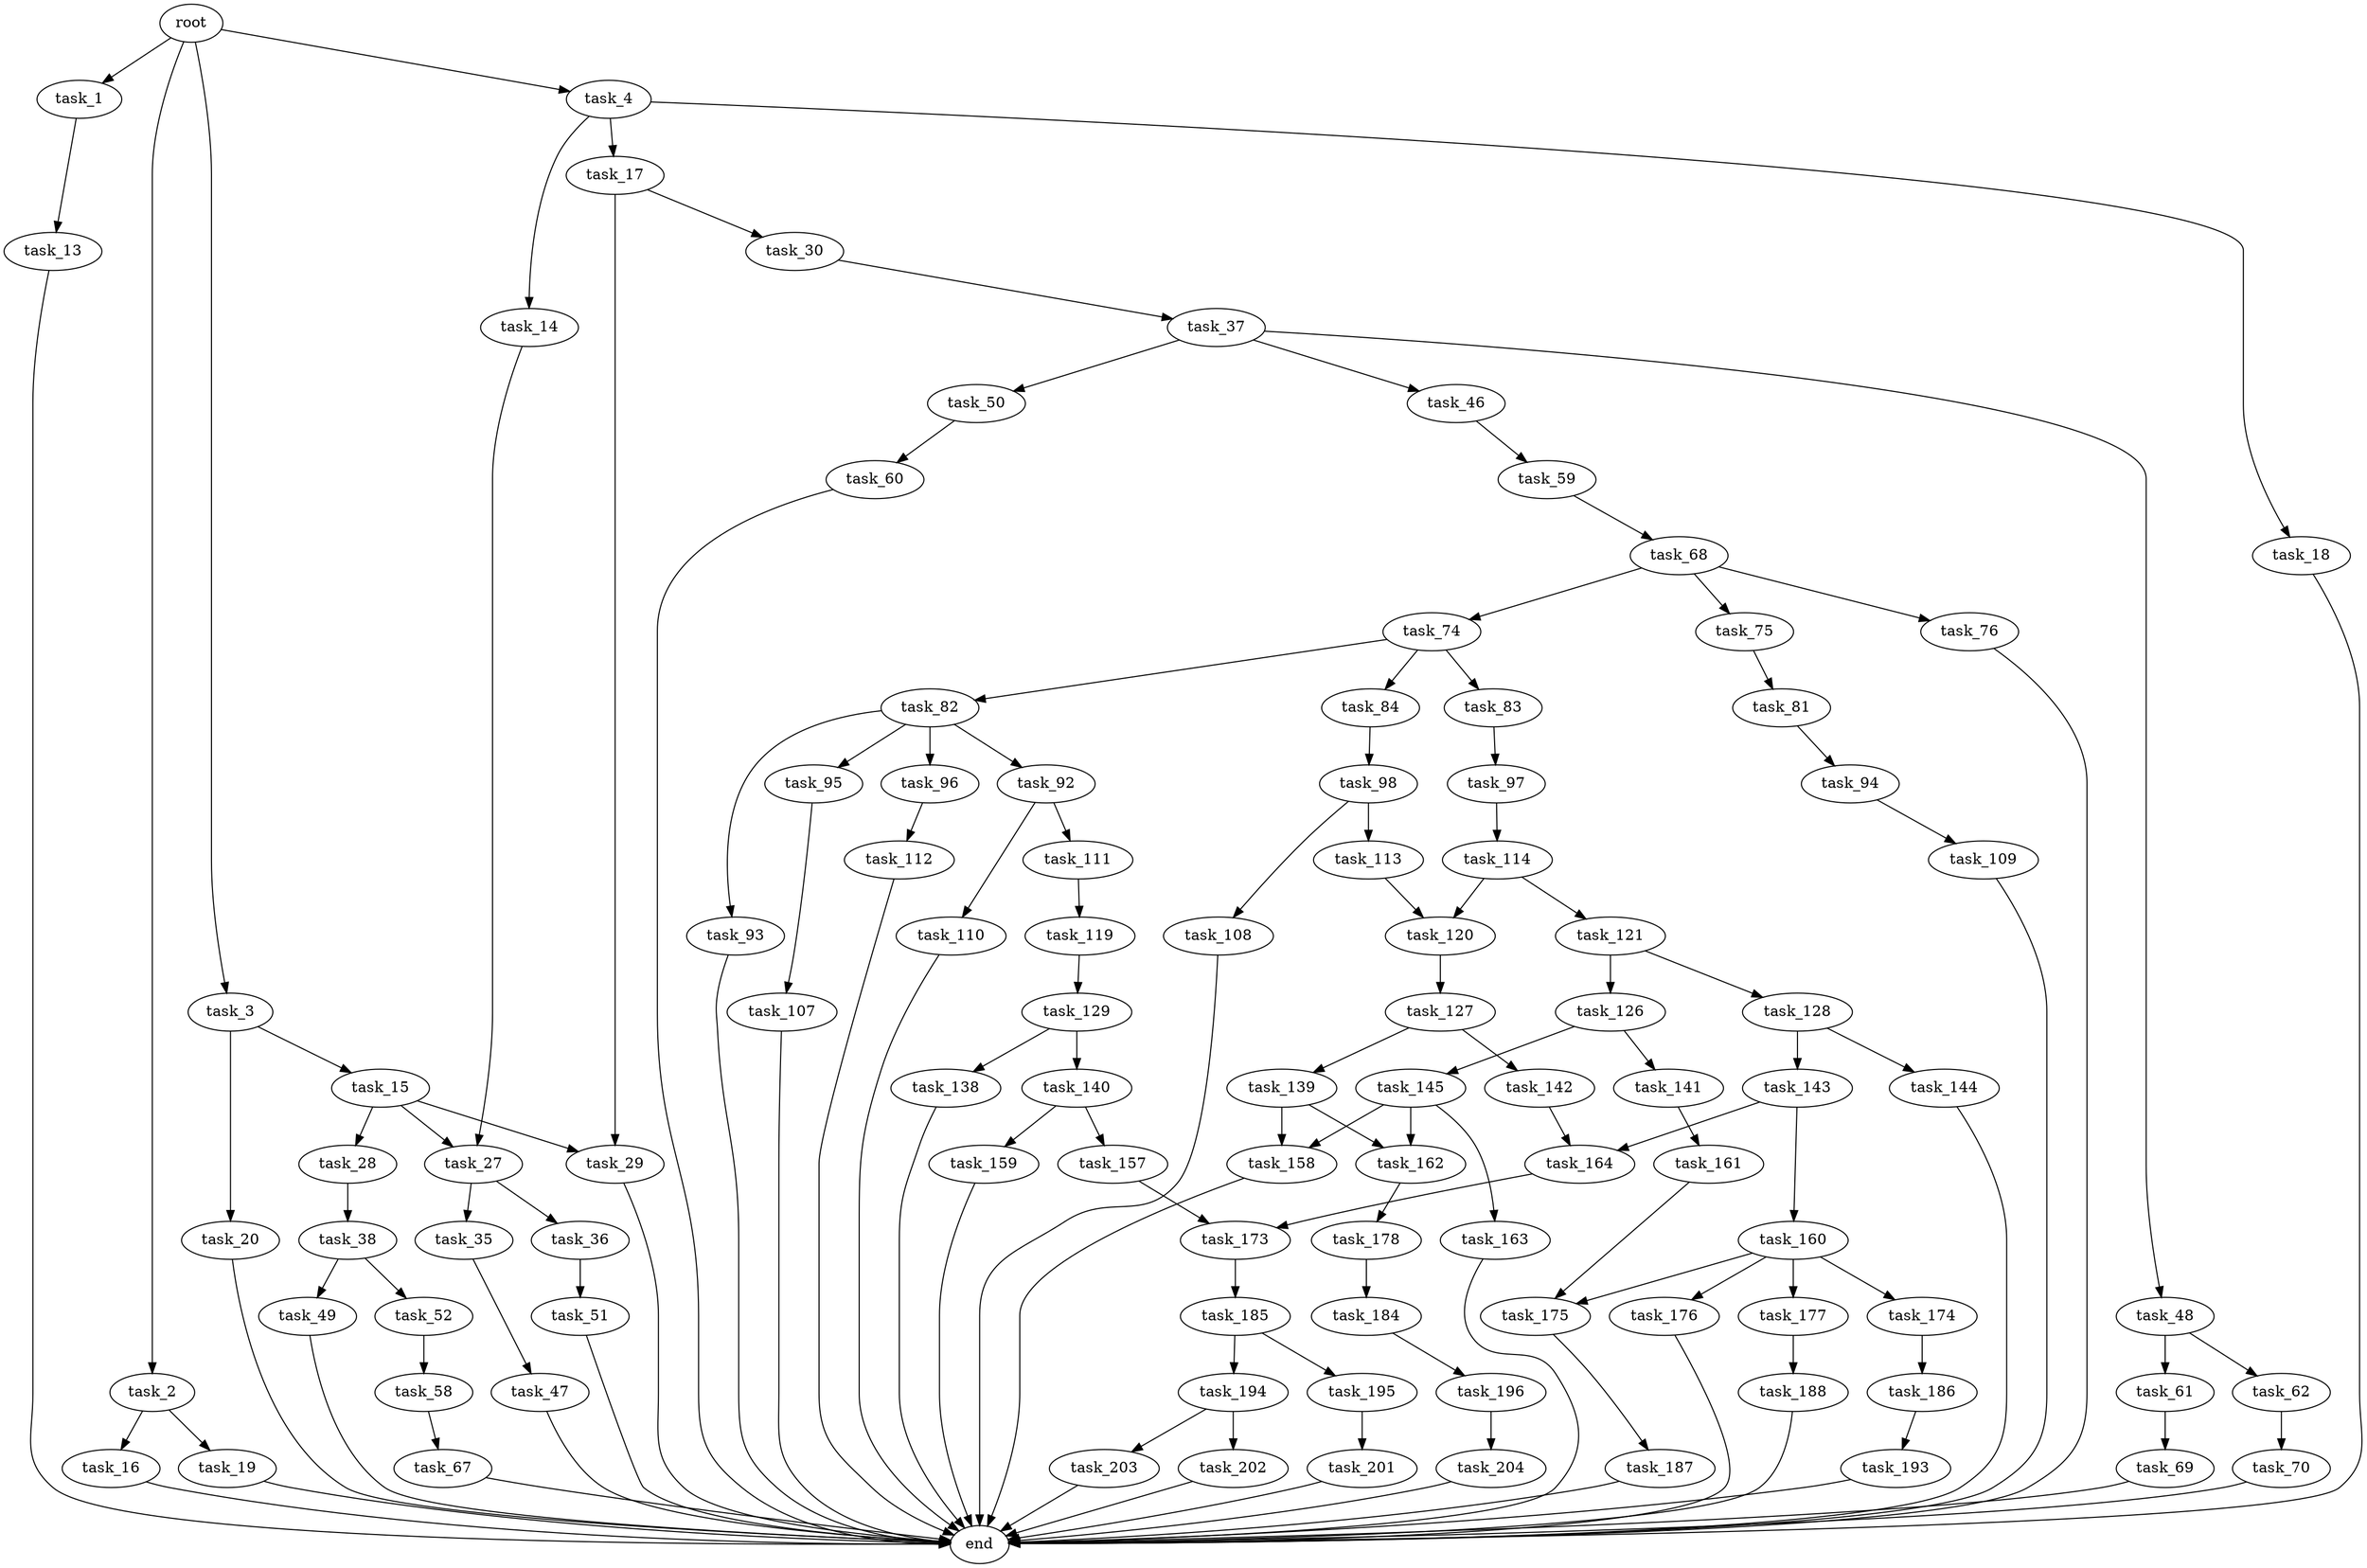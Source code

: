 digraph G {
  root [size="0.000000"];
  task_1 [size="68719476736.000000"];
  task_2 [size="22947771289.000000"];
  task_3 [size="238535787133.000000"];
  task_4 [size="51805607072.000000"];
  task_13 [size="782757789696.000000"];
  task_16 [size="4994991800.000000"];
  task_19 [size="610592034.000000"];
  task_15 [size="8589934592.000000"];
  task_20 [size="5159762332.000000"];
  task_14 [size="231928233984.000000"];
  task_17 [size="549755813888.000000"];
  task_18 [size="453283906907.000000"];
  end [size="0.000000"];
  task_27 [size="270023052622.000000"];
  task_28 [size="18219226596.000000"];
  task_29 [size="21179036223.000000"];
  task_30 [size="16060495108.000000"];
  task_35 [size="27577513180.000000"];
  task_36 [size="1073741824000.000000"];
  task_38 [size="713190655008.000000"];
  task_37 [size="1073741824000.000000"];
  task_47 [size="68719476736.000000"];
  task_51 [size="27578678152.000000"];
  task_46 [size="300134592.000000"];
  task_48 [size="26553333178.000000"];
  task_50 [size="782757789696.000000"];
  task_49 [size="549755813888.000000"];
  task_52 [size="782757789696.000000"];
  task_59 [size="188179400746.000000"];
  task_61 [size="2219702238.000000"];
  task_62 [size="271077453640.000000"];
  task_60 [size="68719476736.000000"];
  task_58 [size="782757789696.000000"];
  task_67 [size="782757789696.000000"];
  task_68 [size="987574568268.000000"];
  task_69 [size="3096964921.000000"];
  task_70 [size="407405726518.000000"];
  task_74 [size="13826373516.000000"];
  task_75 [size="231928233984.000000"];
  task_76 [size="12663056084.000000"];
  task_82 [size="1073741824000.000000"];
  task_83 [size="231928233984.000000"];
  task_84 [size="134217728000.000000"];
  task_81 [size="27401519196.000000"];
  task_94 [size="886464034.000000"];
  task_92 [size="41750762078.000000"];
  task_93 [size="1073741824000.000000"];
  task_95 [size="68719476736.000000"];
  task_96 [size="30673575697.000000"];
  task_97 [size="4271363941.000000"];
  task_98 [size="91742184155.000000"];
  task_110 [size="549755813888.000000"];
  task_111 [size="213687164204.000000"];
  task_109 [size="95556269599.000000"];
  task_107 [size="8553560194.000000"];
  task_112 [size="11257499418.000000"];
  task_114 [size="429262126488.000000"];
  task_108 [size="8566269702.000000"];
  task_113 [size="382332188026.000000"];
  task_119 [size="1360325458252.000000"];
  task_120 [size="4299731752.000000"];
  task_121 [size="26270891594.000000"];
  task_129 [size="68719476736.000000"];
  task_127 [size="782757789696.000000"];
  task_126 [size="27243085985.000000"];
  task_128 [size="231928233984.000000"];
  task_141 [size="654669221338.000000"];
  task_145 [size="21864449784.000000"];
  task_139 [size="927248245404.000000"];
  task_142 [size="39676898574.000000"];
  task_143 [size="1878702066.000000"];
  task_144 [size="231928233984.000000"];
  task_138 [size="28991029248.000000"];
  task_140 [size="643035590390.000000"];
  task_158 [size="8589934592.000000"];
  task_162 [size="2622188355.000000"];
  task_157 [size="231928233984.000000"];
  task_159 [size="1073741824000.000000"];
  task_161 [size="10790497295.000000"];
  task_164 [size="231928233984.000000"];
  task_160 [size="117376023264.000000"];
  task_163 [size="4745537305.000000"];
  task_173 [size="777869742405.000000"];
  task_174 [size="140276296748.000000"];
  task_175 [size="1073741824000.000000"];
  task_176 [size="152131293436.000000"];
  task_177 [size="1126174715.000000"];
  task_178 [size="204223134128.000000"];
  task_185 [size="133947176578.000000"];
  task_186 [size="303162539579.000000"];
  task_187 [size="231928233984.000000"];
  task_188 [size="2540117765.000000"];
  task_184 [size="22943192584.000000"];
  task_196 [size="553859628.000000"];
  task_194 [size="1323581894.000000"];
  task_195 [size="228314581722.000000"];
  task_193 [size="111676688864.000000"];
  task_202 [size="68719476736.000000"];
  task_203 [size="782757789696.000000"];
  task_201 [size="68719476736.000000"];
  task_204 [size="869548677556.000000"];

  root -> task_1 [size="1.000000"];
  root -> task_2 [size="1.000000"];
  root -> task_3 [size="1.000000"];
  root -> task_4 [size="1.000000"];
  task_1 -> task_13 [size="134217728.000000"];
  task_2 -> task_16 [size="411041792.000000"];
  task_2 -> task_19 [size="411041792.000000"];
  task_3 -> task_15 [size="301989888.000000"];
  task_3 -> task_20 [size="301989888.000000"];
  task_4 -> task_14 [size="838860800.000000"];
  task_4 -> task_17 [size="838860800.000000"];
  task_4 -> task_18 [size="838860800.000000"];
  task_13 -> end [size="1.000000"];
  task_16 -> end [size="1.000000"];
  task_19 -> end [size="1.000000"];
  task_15 -> task_27 [size="33554432.000000"];
  task_15 -> task_28 [size="33554432.000000"];
  task_15 -> task_29 [size="33554432.000000"];
  task_20 -> end [size="1.000000"];
  task_14 -> task_27 [size="301989888.000000"];
  task_17 -> task_29 [size="536870912.000000"];
  task_17 -> task_30 [size="536870912.000000"];
  task_18 -> end [size="1.000000"];
  task_27 -> task_35 [size="209715200.000000"];
  task_27 -> task_36 [size="209715200.000000"];
  task_28 -> task_38 [size="536870912.000000"];
  task_29 -> end [size="1.000000"];
  task_30 -> task_37 [size="301989888.000000"];
  task_35 -> task_47 [size="33554432.000000"];
  task_36 -> task_51 [size="838860800.000000"];
  task_38 -> task_49 [size="536870912.000000"];
  task_38 -> task_52 [size="536870912.000000"];
  task_37 -> task_46 [size="838860800.000000"];
  task_37 -> task_48 [size="838860800.000000"];
  task_37 -> task_50 [size="838860800.000000"];
  task_47 -> end [size="1.000000"];
  task_51 -> end [size="1.000000"];
  task_46 -> task_59 [size="33554432.000000"];
  task_48 -> task_61 [size="679477248.000000"];
  task_48 -> task_62 [size="679477248.000000"];
  task_50 -> task_60 [size="679477248.000000"];
  task_49 -> end [size="1.000000"];
  task_52 -> task_58 [size="679477248.000000"];
  task_59 -> task_68 [size="209715200.000000"];
  task_61 -> task_69 [size="75497472.000000"];
  task_62 -> task_70 [size="209715200.000000"];
  task_60 -> end [size="1.000000"];
  task_58 -> task_67 [size="679477248.000000"];
  task_67 -> end [size="1.000000"];
  task_68 -> task_74 [size="838860800.000000"];
  task_68 -> task_75 [size="838860800.000000"];
  task_68 -> task_76 [size="838860800.000000"];
  task_69 -> end [size="1.000000"];
  task_70 -> end [size="1.000000"];
  task_74 -> task_82 [size="301989888.000000"];
  task_74 -> task_83 [size="301989888.000000"];
  task_74 -> task_84 [size="301989888.000000"];
  task_75 -> task_81 [size="301989888.000000"];
  task_76 -> end [size="1.000000"];
  task_82 -> task_92 [size="838860800.000000"];
  task_82 -> task_93 [size="838860800.000000"];
  task_82 -> task_95 [size="838860800.000000"];
  task_82 -> task_96 [size="838860800.000000"];
  task_83 -> task_97 [size="301989888.000000"];
  task_84 -> task_98 [size="209715200.000000"];
  task_81 -> task_94 [size="75497472.000000"];
  task_94 -> task_109 [size="33554432.000000"];
  task_92 -> task_110 [size="33554432.000000"];
  task_92 -> task_111 [size="33554432.000000"];
  task_93 -> end [size="1.000000"];
  task_95 -> task_107 [size="134217728.000000"];
  task_96 -> task_112 [size="679477248.000000"];
  task_97 -> task_114 [size="75497472.000000"];
  task_98 -> task_108 [size="75497472.000000"];
  task_98 -> task_113 [size="75497472.000000"];
  task_110 -> end [size="1.000000"];
  task_111 -> task_119 [size="411041792.000000"];
  task_109 -> end [size="1.000000"];
  task_107 -> end [size="1.000000"];
  task_112 -> end [size="1.000000"];
  task_114 -> task_120 [size="536870912.000000"];
  task_114 -> task_121 [size="536870912.000000"];
  task_108 -> end [size="1.000000"];
  task_113 -> task_120 [size="838860800.000000"];
  task_119 -> task_129 [size="838860800.000000"];
  task_120 -> task_127 [size="209715200.000000"];
  task_121 -> task_126 [size="838860800.000000"];
  task_121 -> task_128 [size="838860800.000000"];
  task_129 -> task_138 [size="134217728.000000"];
  task_129 -> task_140 [size="134217728.000000"];
  task_127 -> task_139 [size="679477248.000000"];
  task_127 -> task_142 [size="679477248.000000"];
  task_126 -> task_141 [size="679477248.000000"];
  task_126 -> task_145 [size="679477248.000000"];
  task_128 -> task_143 [size="301989888.000000"];
  task_128 -> task_144 [size="301989888.000000"];
  task_141 -> task_161 [size="411041792.000000"];
  task_145 -> task_158 [size="75497472.000000"];
  task_145 -> task_162 [size="75497472.000000"];
  task_145 -> task_163 [size="75497472.000000"];
  task_139 -> task_158 [size="838860800.000000"];
  task_139 -> task_162 [size="838860800.000000"];
  task_142 -> task_164 [size="33554432.000000"];
  task_143 -> task_160 [size="33554432.000000"];
  task_143 -> task_164 [size="33554432.000000"];
  task_144 -> end [size="1.000000"];
  task_138 -> end [size="1.000000"];
  task_140 -> task_157 [size="411041792.000000"];
  task_140 -> task_159 [size="411041792.000000"];
  task_158 -> end [size="1.000000"];
  task_162 -> task_178 [size="75497472.000000"];
  task_157 -> task_173 [size="301989888.000000"];
  task_159 -> end [size="1.000000"];
  task_161 -> task_175 [size="209715200.000000"];
  task_164 -> task_173 [size="301989888.000000"];
  task_160 -> task_174 [size="134217728.000000"];
  task_160 -> task_175 [size="134217728.000000"];
  task_160 -> task_176 [size="134217728.000000"];
  task_160 -> task_177 [size="134217728.000000"];
  task_163 -> end [size="1.000000"];
  task_173 -> task_185 [size="679477248.000000"];
  task_174 -> task_186 [size="301989888.000000"];
  task_175 -> task_187 [size="838860800.000000"];
  task_176 -> end [size="1.000000"];
  task_177 -> task_188 [size="33554432.000000"];
  task_178 -> task_184 [size="536870912.000000"];
  task_185 -> task_194 [size="209715200.000000"];
  task_185 -> task_195 [size="209715200.000000"];
  task_186 -> task_193 [size="679477248.000000"];
  task_187 -> end [size="1.000000"];
  task_188 -> end [size="1.000000"];
  task_184 -> task_196 [size="536870912.000000"];
  task_196 -> task_204 [size="33554432.000000"];
  task_194 -> task_202 [size="33554432.000000"];
  task_194 -> task_203 [size="33554432.000000"];
  task_195 -> task_201 [size="209715200.000000"];
  task_193 -> end [size="1.000000"];
  task_202 -> end [size="1.000000"];
  task_203 -> end [size="1.000000"];
  task_201 -> end [size="1.000000"];
  task_204 -> end [size="1.000000"];
}
